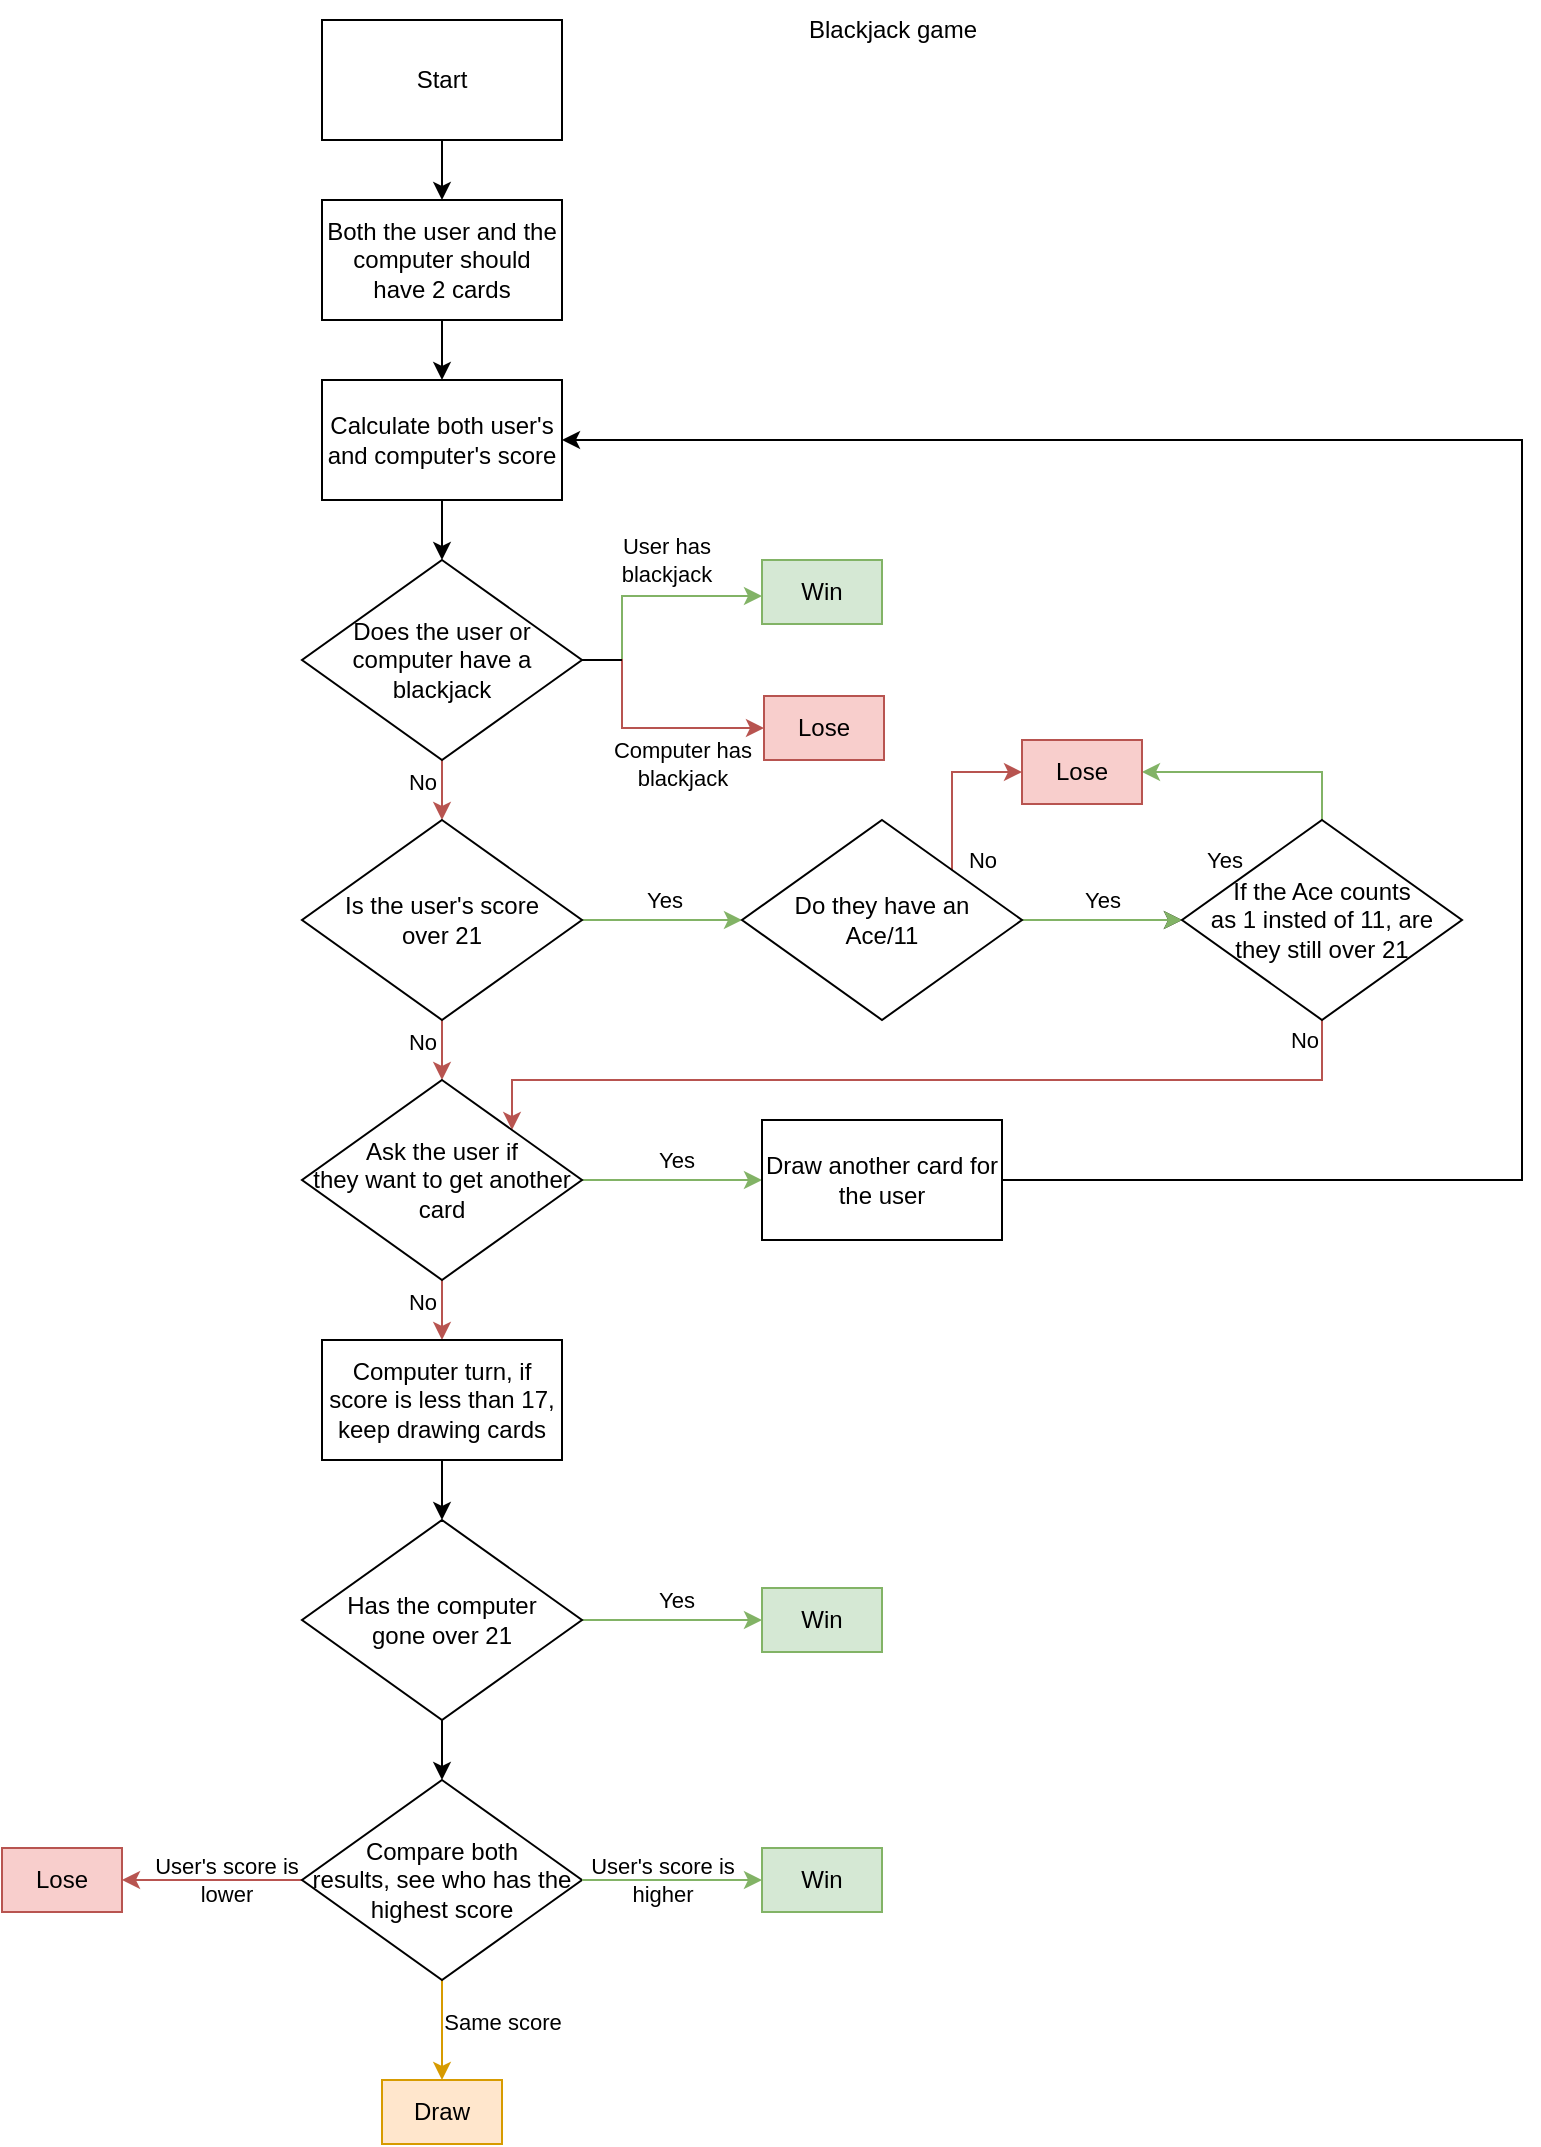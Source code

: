 <mxfile version="24.8.3">
  <diagram name="Page-1" id="rSPWc30ckeKB__0c2YCx">
    <mxGraphModel dx="1975" dy="1065" grid="0" gridSize="10" guides="1" tooltips="1" connect="1" arrows="1" fold="1" page="1" pageScale="1" pageWidth="850" pageHeight="1100" math="0" shadow="0">
      <root>
        <mxCell id="0" />
        <mxCell id="1" parent="0" />
        <mxCell id="YSGQxTVDC3vCZNHh-uWx-55" value="" style="edgeStyle=orthogonalEdgeStyle;rounded=0;orthogonalLoop=1;jettySize=auto;html=1;" parent="1" source="YSGQxTVDC3vCZNHh-uWx-53" target="YSGQxTVDC3vCZNHh-uWx-54" edge="1">
          <mxGeometry relative="1" as="geometry" />
        </mxCell>
        <mxCell id="YSGQxTVDC3vCZNHh-uWx-53" value="Start" style="rounded=0;whiteSpace=wrap;html=1;" parent="1" vertex="1">
          <mxGeometry x="161" y="10" width="120" height="60" as="geometry" />
        </mxCell>
        <mxCell id="YSGQxTVDC3vCZNHh-uWx-57" value="" style="edgeStyle=orthogonalEdgeStyle;rounded=0;orthogonalLoop=1;jettySize=auto;html=1;" parent="1" source="YSGQxTVDC3vCZNHh-uWx-54" target="YSGQxTVDC3vCZNHh-uWx-56" edge="1">
          <mxGeometry relative="1" as="geometry" />
        </mxCell>
        <mxCell id="YSGQxTVDC3vCZNHh-uWx-54" value="Both the user and the computer should have 2 cards" style="whiteSpace=wrap;html=1;rounded=0;" parent="1" vertex="1">
          <mxGeometry x="161" y="100" width="120" height="60" as="geometry" />
        </mxCell>
        <mxCell id="YSGQxTVDC3vCZNHh-uWx-63" value="" style="edgeStyle=orthogonalEdgeStyle;rounded=0;orthogonalLoop=1;jettySize=auto;html=1;" parent="1" source="YSGQxTVDC3vCZNHh-uWx-56" target="YSGQxTVDC3vCZNHh-uWx-62" edge="1">
          <mxGeometry relative="1" as="geometry" />
        </mxCell>
        <mxCell id="YSGQxTVDC3vCZNHh-uWx-56" value="Calculate both user&#39;s and computer&#39;s score" style="whiteSpace=wrap;html=1;rounded=0;" parent="1" vertex="1">
          <mxGeometry x="161" y="190" width="120" height="60" as="geometry" />
        </mxCell>
        <mxCell id="YSGQxTVDC3vCZNHh-uWx-65" value="" style="edgeStyle=orthogonalEdgeStyle;rounded=0;orthogonalLoop=1;jettySize=auto;html=1;fillColor=#d5e8d4;strokeColor=#82b366;entryX=0;entryY=0.5;entryDx=0;entryDy=0;" parent="1" edge="1">
          <mxGeometry relative="1" as="geometry">
            <mxPoint x="291" y="330" as="sourcePoint" />
            <mxPoint x="381" y="298" as="targetPoint" />
            <Array as="points">
              <mxPoint x="311" y="330" />
              <mxPoint x="311" y="298" />
            </Array>
          </mxGeometry>
        </mxCell>
        <mxCell id="YSGQxTVDC3vCZNHh-uWx-69" value="User has&lt;div&gt;blackjack&lt;/div&gt;" style="edgeLabel;html=1;align=center;verticalAlign=middle;resizable=0;points=[];labelBackgroundColor=none;" parent="YSGQxTVDC3vCZNHh-uWx-65" vertex="1" connectable="0">
          <mxGeometry x="0.362" y="1" relative="1" as="geometry">
            <mxPoint x="-9" y="-17" as="offset" />
          </mxGeometry>
        </mxCell>
        <mxCell id="YSGQxTVDC3vCZNHh-uWx-68" value="" style="edgeStyle=orthogonalEdgeStyle;rounded=0;orthogonalLoop=1;jettySize=auto;html=1;fillColor=#f8cecc;strokeColor=#b85450;entryX=0;entryY=0.5;entryDx=0;entryDy=0;" parent="1" target="YSGQxTVDC3vCZNHh-uWx-67" edge="1">
          <mxGeometry relative="1" as="geometry">
            <mxPoint x="291" y="330" as="sourcePoint" />
            <mxPoint x="381" y="380" as="targetPoint" />
            <Array as="points">
              <mxPoint x="311" y="330" />
              <mxPoint x="311" y="364" />
            </Array>
          </mxGeometry>
        </mxCell>
        <mxCell id="YSGQxTVDC3vCZNHh-uWx-70" value="Computer has&lt;div&gt;blackjack&lt;/div&gt;" style="edgeLabel;html=1;align=center;verticalAlign=middle;resizable=0;points=[];labelBackgroundColor=none;" parent="YSGQxTVDC3vCZNHh-uWx-68" vertex="1" connectable="0">
          <mxGeometry x="0.362" relative="1" as="geometry">
            <mxPoint x="-1" y="18" as="offset" />
          </mxGeometry>
        </mxCell>
        <mxCell id="YSGQxTVDC3vCZNHh-uWx-73" value="" style="edgeStyle=orthogonalEdgeStyle;rounded=0;orthogonalLoop=1;jettySize=auto;html=1;fillColor=#f8cecc;strokeColor=#b85450;" parent="1" source="YSGQxTVDC3vCZNHh-uWx-62" target="YSGQxTVDC3vCZNHh-uWx-72" edge="1">
          <mxGeometry relative="1" as="geometry" />
        </mxCell>
        <mxCell id="YSGQxTVDC3vCZNHh-uWx-74" value="No" style="edgeLabel;html=1;align=center;verticalAlign=middle;resizable=0;points=[];labelBackgroundColor=none;" parent="YSGQxTVDC3vCZNHh-uWx-73" vertex="1" connectable="0">
          <mxGeometry x="0.376" relative="1" as="geometry">
            <mxPoint x="-10" y="-4" as="offset" />
          </mxGeometry>
        </mxCell>
        <mxCell id="YSGQxTVDC3vCZNHh-uWx-62" value="Does the user or computer have a blackjack" style="rhombus;whiteSpace=wrap;html=1;rounded=0;" parent="1" vertex="1">
          <mxGeometry x="151" y="280" width="140" height="100" as="geometry" />
        </mxCell>
        <mxCell id="YSGQxTVDC3vCZNHh-uWx-64" value="Win" style="whiteSpace=wrap;html=1;rounded=0;fillColor=#d5e8d4;strokeColor=#82b366;" parent="1" vertex="1">
          <mxGeometry x="381" y="280" width="60" height="32" as="geometry" />
        </mxCell>
        <mxCell id="YSGQxTVDC3vCZNHh-uWx-67" value="Lose" style="whiteSpace=wrap;html=1;rounded=0;fillColor=#f8cecc;strokeColor=#b85450;" parent="1" vertex="1">
          <mxGeometry x="382" y="348" width="60" height="32" as="geometry" />
        </mxCell>
        <mxCell id="YSGQxTVDC3vCZNHh-uWx-71" value="" style="endArrow=none;html=1;rounded=0;" parent="1" edge="1">
          <mxGeometry width="50" height="50" relative="1" as="geometry">
            <mxPoint x="291" y="330" as="sourcePoint" />
            <mxPoint x="311" y="330" as="targetPoint" />
          </mxGeometry>
        </mxCell>
        <mxCell id="YSGQxTVDC3vCZNHh-uWx-76" value="" style="edgeStyle=orthogonalEdgeStyle;rounded=0;orthogonalLoop=1;jettySize=auto;html=1;fillColor=#d5e8d4;strokeColor=#82b366;" parent="1" source="YSGQxTVDC3vCZNHh-uWx-72" target="YSGQxTVDC3vCZNHh-uWx-75" edge="1">
          <mxGeometry relative="1" as="geometry" />
        </mxCell>
        <mxCell id="YSGQxTVDC3vCZNHh-uWx-86" value="Yes" style="edgeLabel;html=1;align=center;verticalAlign=middle;resizable=0;points=[];labelBackgroundColor=none;" parent="YSGQxTVDC3vCZNHh-uWx-76" vertex="1" connectable="0">
          <mxGeometry x="-0.438" y="-1" relative="1" as="geometry">
            <mxPoint x="18" y="-11" as="offset" />
          </mxGeometry>
        </mxCell>
        <mxCell id="YSGQxTVDC3vCZNHh-uWx-92" value="" style="edgeStyle=orthogonalEdgeStyle;rounded=0;orthogonalLoop=1;jettySize=auto;html=1;fillColor=#f8cecc;strokeColor=#b85450;" parent="1" source="YSGQxTVDC3vCZNHh-uWx-72" target="YSGQxTVDC3vCZNHh-uWx-91" edge="1">
          <mxGeometry relative="1" as="geometry" />
        </mxCell>
        <mxCell id="YSGQxTVDC3vCZNHh-uWx-93" value="No" style="edgeLabel;html=1;align=center;verticalAlign=middle;resizable=0;points=[];labelBackgroundColor=none;" parent="YSGQxTVDC3vCZNHh-uWx-92" vertex="1" connectable="0">
          <mxGeometry x="-0.629" y="-1" relative="1" as="geometry">
            <mxPoint x="-9" y="1" as="offset" />
          </mxGeometry>
        </mxCell>
        <mxCell id="YSGQxTVDC3vCZNHh-uWx-72" value="Is the user&#39;s score&lt;div&gt;over 21&lt;/div&gt;" style="rhombus;whiteSpace=wrap;html=1;rounded=0;" parent="1" vertex="1">
          <mxGeometry x="151" y="410" width="140" height="100" as="geometry" />
        </mxCell>
        <mxCell id="YSGQxTVDC3vCZNHh-uWx-78" value="" style="edgeStyle=orthogonalEdgeStyle;rounded=0;orthogonalLoop=1;jettySize=auto;html=1;" parent="1" source="YSGQxTVDC3vCZNHh-uWx-75" target="YSGQxTVDC3vCZNHh-uWx-77" edge="1">
          <mxGeometry relative="1" as="geometry" />
        </mxCell>
        <mxCell id="YSGQxTVDC3vCZNHh-uWx-80" value="" style="edgeStyle=orthogonalEdgeStyle;rounded=0;orthogonalLoop=1;jettySize=auto;html=1;fillColor=#d5e8d4;strokeColor=#82b366;" parent="1" source="YSGQxTVDC3vCZNHh-uWx-75" target="YSGQxTVDC3vCZNHh-uWx-77" edge="1">
          <mxGeometry relative="1" as="geometry" />
        </mxCell>
        <mxCell id="YSGQxTVDC3vCZNHh-uWx-88" value="Yes" style="edgeLabel;html=1;align=center;verticalAlign=middle;resizable=0;points=[];labelBackgroundColor=none;" parent="YSGQxTVDC3vCZNHh-uWx-80" vertex="1" connectable="0">
          <mxGeometry x="0.229" y="1" relative="1" as="geometry">
            <mxPoint x="-9" y="-9" as="offset" />
          </mxGeometry>
        </mxCell>
        <mxCell id="YSGQxTVDC3vCZNHh-uWx-84" style="edgeStyle=orthogonalEdgeStyle;rounded=0;orthogonalLoop=1;jettySize=auto;html=1;exitX=1;exitY=0;exitDx=0;exitDy=0;entryX=0;entryY=0.5;entryDx=0;entryDy=0;fillColor=#f8cecc;strokeColor=#b85450;" parent="1" source="YSGQxTVDC3vCZNHh-uWx-75" target="YSGQxTVDC3vCZNHh-uWx-83" edge="1">
          <mxGeometry relative="1" as="geometry" />
        </mxCell>
        <mxCell id="YSGQxTVDC3vCZNHh-uWx-85" value="No" style="edgeLabel;html=1;align=center;verticalAlign=middle;resizable=0;points=[];labelBackgroundColor=none;" parent="YSGQxTVDC3vCZNHh-uWx-84" vertex="1" connectable="0">
          <mxGeometry x="-0.172" y="2" relative="1" as="geometry">
            <mxPoint x="17" y="30" as="offset" />
          </mxGeometry>
        </mxCell>
        <mxCell id="YSGQxTVDC3vCZNHh-uWx-75" value="Do they have an&lt;div&gt;Ace/11&lt;/div&gt;" style="rhombus;whiteSpace=wrap;html=1;rounded=0;" parent="1" vertex="1">
          <mxGeometry x="371" y="410" width="140" height="100" as="geometry" />
        </mxCell>
        <mxCell id="YSGQxTVDC3vCZNHh-uWx-89" style="edgeStyle=orthogonalEdgeStyle;rounded=0;orthogonalLoop=1;jettySize=auto;html=1;entryX=1;entryY=0.5;entryDx=0;entryDy=0;fillColor=#d5e8d4;strokeColor=#82b366;" parent="1" source="YSGQxTVDC3vCZNHh-uWx-77" target="YSGQxTVDC3vCZNHh-uWx-83" edge="1">
          <mxGeometry relative="1" as="geometry">
            <Array as="points">
              <mxPoint x="661" y="386" />
            </Array>
          </mxGeometry>
        </mxCell>
        <mxCell id="YSGQxTVDC3vCZNHh-uWx-90" value="Yes" style="edgeLabel;html=1;align=center;verticalAlign=middle;resizable=0;points=[];labelBackgroundColor=none;" parent="YSGQxTVDC3vCZNHh-uWx-89" vertex="1" connectable="0">
          <mxGeometry x="-0.305" y="1" relative="1" as="geometry">
            <mxPoint x="-34" y="43" as="offset" />
          </mxGeometry>
        </mxCell>
        <mxCell id="YSGQxTVDC3vCZNHh-uWx-94" style="edgeStyle=orthogonalEdgeStyle;rounded=0;orthogonalLoop=1;jettySize=auto;html=1;entryX=1;entryY=0;entryDx=0;entryDy=0;fillColor=#f8cecc;strokeColor=#b85450;" parent="1" source="YSGQxTVDC3vCZNHh-uWx-77" target="YSGQxTVDC3vCZNHh-uWx-91" edge="1">
          <mxGeometry relative="1" as="geometry">
            <Array as="points">
              <mxPoint x="661" y="540" />
              <mxPoint x="256" y="540" />
            </Array>
          </mxGeometry>
        </mxCell>
        <mxCell id="YSGQxTVDC3vCZNHh-uWx-95" value="No" style="edgeLabel;html=1;align=center;verticalAlign=middle;resizable=0;points=[];labelBackgroundColor=none;" parent="YSGQxTVDC3vCZNHh-uWx-94" vertex="1" connectable="0">
          <mxGeometry x="-0.671" relative="1" as="geometry">
            <mxPoint x="36" y="-20" as="offset" />
          </mxGeometry>
        </mxCell>
        <mxCell id="YSGQxTVDC3vCZNHh-uWx-77" value="If the Ace counts&lt;div&gt;as&amp;nbsp;&lt;span style=&quot;background-color: initial;&quot;&gt;1 insted of 11, are&lt;/span&gt;&lt;div&gt;they still over 21&lt;/div&gt;&lt;/div&gt;" style="rhombus;whiteSpace=wrap;html=1;rounded=0;" parent="1" vertex="1">
          <mxGeometry x="591" y="410" width="140" height="100" as="geometry" />
        </mxCell>
        <mxCell id="YSGQxTVDC3vCZNHh-uWx-83" value="Lose" style="whiteSpace=wrap;html=1;rounded=0;fillColor=#f8cecc;strokeColor=#b85450;" parent="1" vertex="1">
          <mxGeometry x="511" y="370" width="60" height="32" as="geometry" />
        </mxCell>
        <mxCell id="YSGQxTVDC3vCZNHh-uWx-97" value="" style="edgeStyle=orthogonalEdgeStyle;rounded=0;orthogonalLoop=1;jettySize=auto;html=1;fillColor=#d5e8d4;strokeColor=#82b366;" parent="1" source="YSGQxTVDC3vCZNHh-uWx-91" target="YSGQxTVDC3vCZNHh-uWx-96" edge="1">
          <mxGeometry relative="1" as="geometry" />
        </mxCell>
        <mxCell id="YSGQxTVDC3vCZNHh-uWx-98" value="Yes" style="edgeLabel;html=1;align=center;verticalAlign=middle;resizable=0;points=[];labelBackgroundColor=none;" parent="YSGQxTVDC3vCZNHh-uWx-97" vertex="1" connectable="0">
          <mxGeometry x="0.029" relative="1" as="geometry">
            <mxPoint y="-10" as="offset" />
          </mxGeometry>
        </mxCell>
        <mxCell id="YSGQxTVDC3vCZNHh-uWx-102" value="" style="edgeStyle=orthogonalEdgeStyle;rounded=0;orthogonalLoop=1;jettySize=auto;html=1;fillColor=#f8cecc;strokeColor=#b85450;" parent="1" source="YSGQxTVDC3vCZNHh-uWx-91" target="YSGQxTVDC3vCZNHh-uWx-101" edge="1">
          <mxGeometry relative="1" as="geometry" />
        </mxCell>
        <mxCell id="YSGQxTVDC3vCZNHh-uWx-103" value="No" style="edgeLabel;html=1;align=center;verticalAlign=middle;resizable=0;points=[];labelBackgroundColor=none;" parent="YSGQxTVDC3vCZNHh-uWx-102" vertex="1" connectable="0">
          <mxGeometry x="-0.554" y="-1" relative="1" as="geometry">
            <mxPoint x="-9" as="offset" />
          </mxGeometry>
        </mxCell>
        <mxCell id="YSGQxTVDC3vCZNHh-uWx-91" value="Ask the user if&lt;div&gt;they&amp;nbsp;&lt;span style=&quot;background-color: initial;&quot;&gt;want to get another&lt;/span&gt;&lt;div&gt;card&lt;/div&gt;&lt;/div&gt;" style="rhombus;whiteSpace=wrap;html=1;rounded=0;" parent="1" vertex="1">
          <mxGeometry x="151" y="540" width="140" height="100" as="geometry" />
        </mxCell>
        <mxCell id="YSGQxTVDC3vCZNHh-uWx-99" style="edgeStyle=orthogonalEdgeStyle;rounded=0;orthogonalLoop=1;jettySize=auto;html=1;entryX=1;entryY=0.5;entryDx=0;entryDy=0;" parent="1" source="YSGQxTVDC3vCZNHh-uWx-96" target="YSGQxTVDC3vCZNHh-uWx-56" edge="1">
          <mxGeometry relative="1" as="geometry">
            <Array as="points">
              <mxPoint x="761" y="590" />
              <mxPoint x="761" y="220" />
            </Array>
          </mxGeometry>
        </mxCell>
        <mxCell id="YSGQxTVDC3vCZNHh-uWx-96" value="Draw another card for the user" style="whiteSpace=wrap;html=1;rounded=0;" parent="1" vertex="1">
          <mxGeometry x="381" y="560" width="120" height="60" as="geometry" />
        </mxCell>
        <mxCell id="YSGQxTVDC3vCZNHh-uWx-100" value="Blackjack game" style="text;html=1;align=center;verticalAlign=middle;resizable=0;points=[];autosize=1;strokeColor=none;fillColor=none;" parent="1" vertex="1">
          <mxGeometry x="391" width="110" height="30" as="geometry" />
        </mxCell>
        <mxCell id="YSGQxTVDC3vCZNHh-uWx-107" value="" style="edgeStyle=orthogonalEdgeStyle;rounded=0;orthogonalLoop=1;jettySize=auto;html=1;" parent="1" source="YSGQxTVDC3vCZNHh-uWx-101" target="YSGQxTVDC3vCZNHh-uWx-106" edge="1">
          <mxGeometry relative="1" as="geometry" />
        </mxCell>
        <mxCell id="YSGQxTVDC3vCZNHh-uWx-101" value="Computer turn, if score is less than 17, keep drawing cards" style="whiteSpace=wrap;html=1;rounded=0;" parent="1" vertex="1">
          <mxGeometry x="161" y="670" width="120" height="60" as="geometry" />
        </mxCell>
        <mxCell id="YSGQxTVDC3vCZNHh-uWx-109" style="edgeStyle=orthogonalEdgeStyle;rounded=0;orthogonalLoop=1;jettySize=auto;html=1;entryX=0;entryY=0.5;entryDx=0;entryDy=0;fillColor=#d5e8d4;strokeColor=#82b366;" parent="1" source="YSGQxTVDC3vCZNHh-uWx-106" target="YSGQxTVDC3vCZNHh-uWx-108" edge="1">
          <mxGeometry relative="1" as="geometry" />
        </mxCell>
        <mxCell id="YSGQxTVDC3vCZNHh-uWx-110" value="Yes" style="edgeLabel;html=1;align=center;verticalAlign=middle;resizable=0;points=[];labelBackgroundColor=none;" parent="YSGQxTVDC3vCZNHh-uWx-109" vertex="1" connectable="0">
          <mxGeometry x="0.104" y="1" relative="1" as="geometry">
            <mxPoint x="-3" y="-9" as="offset" />
          </mxGeometry>
        </mxCell>
        <mxCell id="YSGQxTVDC3vCZNHh-uWx-112" value="" style="edgeStyle=orthogonalEdgeStyle;rounded=0;orthogonalLoop=1;jettySize=auto;html=1;" parent="1" source="YSGQxTVDC3vCZNHh-uWx-106" target="YSGQxTVDC3vCZNHh-uWx-111" edge="1">
          <mxGeometry relative="1" as="geometry" />
        </mxCell>
        <mxCell id="YSGQxTVDC3vCZNHh-uWx-106" value="Has the computer&lt;div&gt;gone over 21&lt;/div&gt;" style="rhombus;whiteSpace=wrap;html=1;rounded=0;" parent="1" vertex="1">
          <mxGeometry x="151" y="760" width="140" height="100" as="geometry" />
        </mxCell>
        <mxCell id="YSGQxTVDC3vCZNHh-uWx-108" value="Win" style="whiteSpace=wrap;html=1;rounded=0;fillColor=#d5e8d4;strokeColor=#82b366;" parent="1" vertex="1">
          <mxGeometry x="381" y="794" width="60" height="32" as="geometry" />
        </mxCell>
        <mxCell id="YSGQxTVDC3vCZNHh-uWx-117" value="" style="edgeStyle=orthogonalEdgeStyle;rounded=0;orthogonalLoop=1;jettySize=auto;html=1;entryX=1;entryY=0.5;entryDx=0;entryDy=0;fillColor=#f8cecc;strokeColor=#b85450;" parent="1" source="YSGQxTVDC3vCZNHh-uWx-111" target="YSGQxTVDC3vCZNHh-uWx-116" edge="1">
          <mxGeometry x="-0.2" y="-10" relative="1" as="geometry">
            <mxPoint as="offset" />
          </mxGeometry>
        </mxCell>
        <mxCell id="YSGQxTVDC3vCZNHh-uWx-118" value="&lt;div&gt;User&#39;s score is&lt;/div&gt;&lt;div&gt;lower&lt;/div&gt;" style="edgeLabel;html=1;align=center;verticalAlign=middle;resizable=0;points=[];labelBackgroundColor=none;" parent="YSGQxTVDC3vCZNHh-uWx-117" vertex="1" connectable="0">
          <mxGeometry x="-0.08" y="-1" relative="1" as="geometry">
            <mxPoint x="3" y="1" as="offset" />
          </mxGeometry>
        </mxCell>
        <mxCell id="YSGQxTVDC3vCZNHh-uWx-124" style="edgeStyle=orthogonalEdgeStyle;rounded=0;orthogonalLoop=1;jettySize=auto;html=1;entryX=0.5;entryY=0;entryDx=0;entryDy=0;fillColor=#ffe6cc;strokeColor=#d79b00;" parent="1" source="YSGQxTVDC3vCZNHh-uWx-111" target="YSGQxTVDC3vCZNHh-uWx-123" edge="1">
          <mxGeometry relative="1" as="geometry" />
        </mxCell>
        <mxCell id="YSGQxTVDC3vCZNHh-uWx-125" value="Same score" style="edgeLabel;html=1;align=center;verticalAlign=middle;resizable=0;points=[];labelBackgroundColor=none;" parent="YSGQxTVDC3vCZNHh-uWx-124" vertex="1" connectable="0">
          <mxGeometry x="-0.423" y="-1" relative="1" as="geometry">
            <mxPoint x="31" y="6" as="offset" />
          </mxGeometry>
        </mxCell>
        <mxCell id="YSGQxTVDC3vCZNHh-uWx-111" value="Compare both&lt;div&gt;results,&amp;nbsp;&lt;span style=&quot;background-color: initial;&quot;&gt;see who has the highest score&lt;/span&gt;&lt;/div&gt;" style="rhombus;whiteSpace=wrap;html=1;rounded=0;" parent="1" vertex="1">
          <mxGeometry x="151" y="890" width="140" height="100" as="geometry" />
        </mxCell>
        <mxCell id="YSGQxTVDC3vCZNHh-uWx-113" value="Win" style="whiteSpace=wrap;html=1;rounded=0;fillColor=#d5e8d4;strokeColor=#82b366;" parent="1" vertex="1">
          <mxGeometry x="381" y="924" width="60" height="32" as="geometry" />
        </mxCell>
        <mxCell id="YSGQxTVDC3vCZNHh-uWx-116" value="Lose" style="whiteSpace=wrap;html=1;rounded=0;fillColor=#f8cecc;strokeColor=#b85450;" parent="1" vertex="1">
          <mxGeometry x="1" y="924" width="60" height="32" as="geometry" />
        </mxCell>
        <mxCell id="YSGQxTVDC3vCZNHh-uWx-114" style="edgeStyle=orthogonalEdgeStyle;rounded=0;orthogonalLoop=1;jettySize=auto;html=1;entryX=0;entryY=0.5;entryDx=0;entryDy=0;fillColor=#d5e8d4;strokeColor=#82b366;" parent="1" source="YSGQxTVDC3vCZNHh-uWx-111" target="YSGQxTVDC3vCZNHh-uWx-113" edge="1">
          <mxGeometry relative="1" as="geometry" />
        </mxCell>
        <mxCell id="YSGQxTVDC3vCZNHh-uWx-115" value="User&#39;s score is&lt;div&gt;higher&lt;/div&gt;" style="edgeLabel;html=1;align=center;verticalAlign=middle;resizable=0;points=[];labelBackgroundColor=none;" parent="YSGQxTVDC3vCZNHh-uWx-114" vertex="1" connectable="0">
          <mxGeometry x="0.076" y="1" relative="1" as="geometry">
            <mxPoint x="-9" y="1" as="offset" />
          </mxGeometry>
        </mxCell>
        <mxCell id="YSGQxTVDC3vCZNHh-uWx-123" value="Draw" style="whiteSpace=wrap;html=1;rounded=0;fillColor=#ffe6cc;strokeColor=#d79b00;" parent="1" vertex="1">
          <mxGeometry x="191" y="1040" width="60" height="32" as="geometry" />
        </mxCell>
      </root>
    </mxGraphModel>
  </diagram>
</mxfile>
